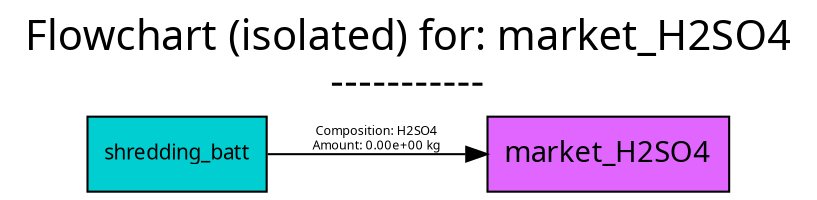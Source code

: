 digraph {
	graph [bb="0,0,353,88",
		font=Cabin,
		fontname=Cabin,
		fontsize=20,
		label="Flowchart (isolated) for: market_H2SO4
-----------",
		labeljust=c,
		labelloc=tc,
		lheight=0.61,
		lp="176.5,62",
		lwidth=4.68,
		nodesep=0.6,
		rankdir=LR,
		ranksep=0.6
	];
	node [label="\N"];
	market_H2SO4	[fillcolor=mediumorchid1,
		fontname=Cabin,
		fontsize=14,
		height=0.5,
		pos="268.5,18",
		shape=box,
		style=filled,
		width=1.5278];
	shredding_batt	[fillcolor=darkturquoise,
		fontname=Cabin,
		fontsize=10,
		height=0.5,
		pos="69.5,18",
		shape=box,
		style=filled,
		width=1.1111];
	shredding_batt -> market_H2SO4	[color=black,
		fontname=Cabin,
		fontsize=6,
		label="Composition: H2SO4
Amount: 0.00e+00 kg",
		lp="161.5,25",
		pos="e,213.25,18 109.89,18 136.52,18 172.31,18 203.04,18"];
}
